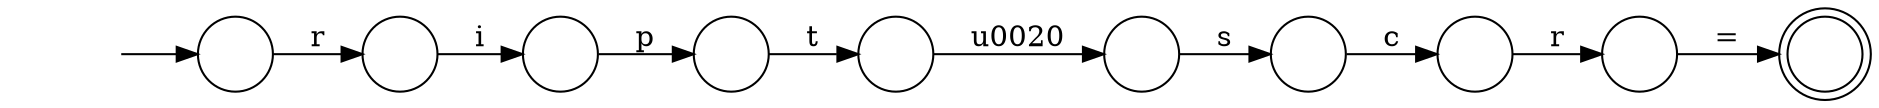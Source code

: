 digraph Automaton {
  rankdir = LR;
  0 [shape=circle,label=""];
  0 -> 7 [label="p"]
  1 [shape=circle,label=""];
  1 -> 2 [label="s"]
  2 [shape=circle,label=""];
  2 -> 4 [label="c"]
  3 [shape=doublecircle,label=""];
  4 [shape=circle,label=""];
  4 -> 8 [label="r"]
  5 [shape=circle,label=""];
  initial [shape=plaintext,label=""];
  initial -> 5
  5 -> 9 [label="r"]
  6 [shape=circle,label=""];
  6 -> 1 [label="\u0020"]
  7 [shape=circle,label=""];
  7 -> 6 [label="t"]
  8 [shape=circle,label=""];
  8 -> 3 [label="="]
  9 [shape=circle,label=""];
  9 -> 0 [label="i"]
}
